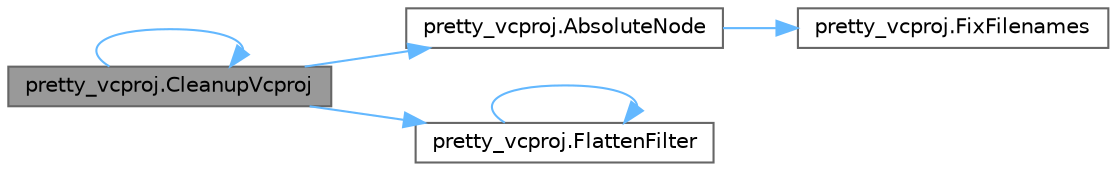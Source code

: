 digraph "pretty_vcproj.CleanupVcproj"
{
 // LATEX_PDF_SIZE
  bgcolor="transparent";
  edge [fontname=Helvetica,fontsize=10,labelfontname=Helvetica,labelfontsize=10];
  node [fontname=Helvetica,fontsize=10,shape=box,height=0.2,width=0.4];
  rankdir="LR";
  Node1 [id="Node000001",label="pretty_vcproj.CleanupVcproj",height=0.2,width=0.4,color="gray40", fillcolor="grey60", style="filled", fontcolor="black",tooltip=" "];
  Node1 -> Node2 [id="edge11_Node000001_Node000002",color="steelblue1",style="solid",tooltip=" "];
  Node2 [id="Node000002",label="pretty_vcproj.AbsoluteNode",height=0.2,width=0.4,color="grey40", fillcolor="white", style="filled",URL="$namespacepretty__vcproj.html#a0ebb9534c27819865967c9663440c856",tooltip=" "];
  Node2 -> Node3 [id="edge12_Node000002_Node000003",color="steelblue1",style="solid",tooltip=" "];
  Node3 [id="Node000003",label="pretty_vcproj.FixFilenames",height=0.2,width=0.4,color="grey40", fillcolor="white", style="filled",URL="$namespacepretty__vcproj.html#a147c2f6ea7c0d85beaa20ec7aa6bfa1a",tooltip=" "];
  Node1 -> Node1 [id="edge13_Node000001_Node000001",color="steelblue1",style="solid",tooltip=" "];
  Node1 -> Node4 [id="edge14_Node000001_Node000004",color="steelblue1",style="solid",tooltip=" "];
  Node4 [id="Node000004",label="pretty_vcproj.FlattenFilter",height=0.2,width=0.4,color="grey40", fillcolor="white", style="filled",URL="$namespacepretty__vcproj.html#a79417783207cfe7b4496241cbb2df7fc",tooltip=" "];
  Node4 -> Node4 [id="edge15_Node000004_Node000004",color="steelblue1",style="solid",tooltip=" "];
}
